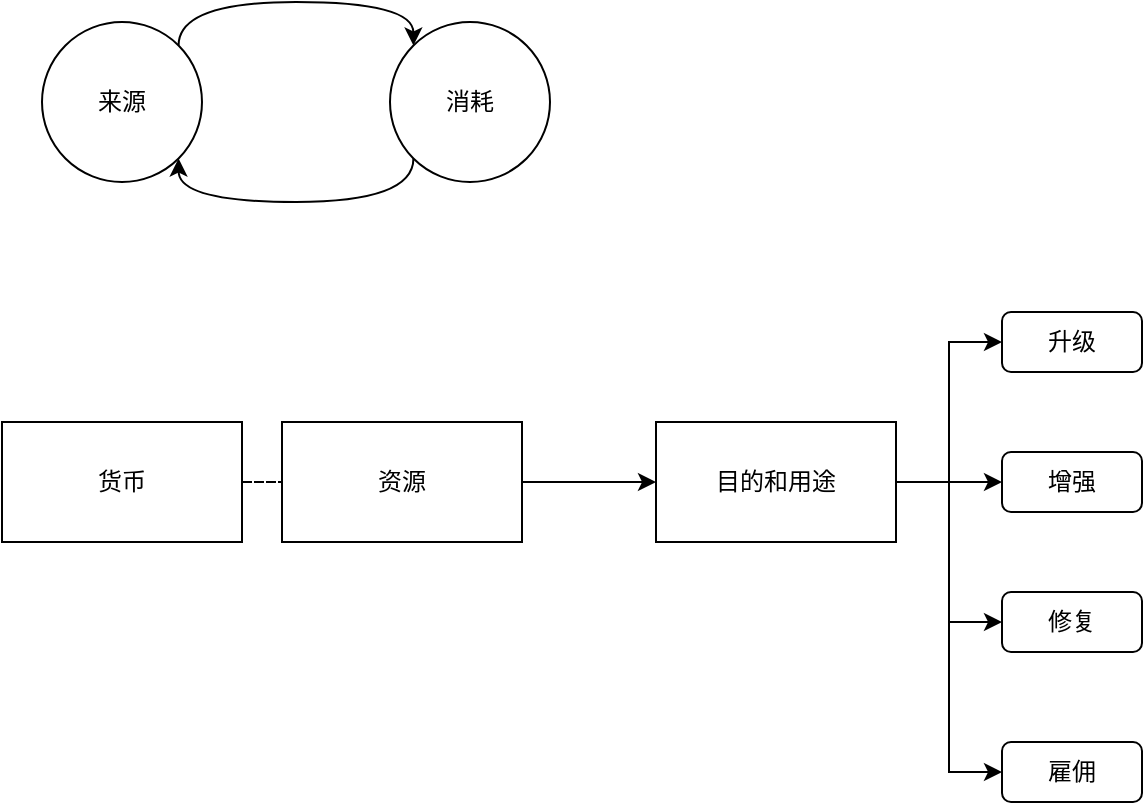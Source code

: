 <mxfile version="22.1.16" type="github">
  <diagram name="第 1 页" id="GztoGZoLDA_IP8yJrQvN">
    <mxGraphModel dx="989" dy="1690" grid="1" gridSize="10" guides="1" tooltips="1" connect="1" arrows="1" fold="1" page="1" pageScale="1" pageWidth="827" pageHeight="1169" math="0" shadow="0">
      <root>
        <mxCell id="0" />
        <mxCell id="1" parent="0" />
        <mxCell id="jYttO9liqktZ8NMW96-u-7" style="edgeStyle=orthogonalEdgeStyle;rounded=0;orthogonalLoop=1;jettySize=auto;html=1;entryX=0;entryY=0.5;entryDx=0;entryDy=0;dashed=1;endArrow=none;endFill=0;" edge="1" parent="1" source="jYttO9liqktZ8NMW96-u-1" target="jYttO9liqktZ8NMW96-u-2">
          <mxGeometry relative="1" as="geometry" />
        </mxCell>
        <mxCell id="jYttO9liqktZ8NMW96-u-1" value="货币" style="rounded=0;whiteSpace=wrap;html=1;" vertex="1" parent="1">
          <mxGeometry x="220" y="170" width="120" height="60" as="geometry" />
        </mxCell>
        <mxCell id="jYttO9liqktZ8NMW96-u-3" style="edgeStyle=orthogonalEdgeStyle;rounded=0;orthogonalLoop=1;jettySize=auto;html=1;exitX=1;exitY=0.5;exitDx=0;exitDy=0;entryX=0;entryY=0.5;entryDx=0;entryDy=0;" edge="1" parent="1" source="jYttO9liqktZ8NMW96-u-2" target="jYttO9liqktZ8NMW96-u-4">
          <mxGeometry relative="1" as="geometry">
            <mxPoint x="560.0" y="220" as="targetPoint" />
            <mxPoint x="480.0" y="250.0" as="sourcePoint" />
          </mxGeometry>
        </mxCell>
        <mxCell id="jYttO9liqktZ8NMW96-u-2" value="资源" style="rounded=0;whiteSpace=wrap;html=1;" vertex="1" parent="1">
          <mxGeometry x="360" y="170" width="120" height="60" as="geometry" />
        </mxCell>
        <mxCell id="jYttO9liqktZ8NMW96-u-14" style="edgeStyle=orthogonalEdgeStyle;rounded=0;orthogonalLoop=1;jettySize=auto;html=1;exitX=1;exitY=0.5;exitDx=0;exitDy=0;entryX=0;entryY=0.5;entryDx=0;entryDy=0;" edge="1" parent="1" source="jYttO9liqktZ8NMW96-u-4" target="jYttO9liqktZ8NMW96-u-16">
          <mxGeometry relative="1" as="geometry">
            <mxPoint x="750.0" y="140" as="targetPoint" />
          </mxGeometry>
        </mxCell>
        <mxCell id="jYttO9liqktZ8NMW96-u-18" style="edgeStyle=orthogonalEdgeStyle;rounded=0;orthogonalLoop=1;jettySize=auto;html=1;exitX=1;exitY=0.5;exitDx=0;exitDy=0;entryX=0;entryY=0.5;entryDx=0;entryDy=0;" edge="1" parent="1" source="jYttO9liqktZ8NMW96-u-4" target="jYttO9liqktZ8NMW96-u-17">
          <mxGeometry relative="1" as="geometry" />
        </mxCell>
        <mxCell id="jYttO9liqktZ8NMW96-u-20" style="edgeStyle=orthogonalEdgeStyle;rounded=0;orthogonalLoop=1;jettySize=auto;html=1;exitX=1;exitY=0.5;exitDx=0;exitDy=0;entryX=0;entryY=0.5;entryDx=0;entryDy=0;" edge="1" parent="1" source="jYttO9liqktZ8NMW96-u-4" target="jYttO9liqktZ8NMW96-u-21">
          <mxGeometry relative="1" as="geometry">
            <mxPoint x="700.0" y="280" as="targetPoint" />
          </mxGeometry>
        </mxCell>
        <mxCell id="jYttO9liqktZ8NMW96-u-22" style="edgeStyle=orthogonalEdgeStyle;rounded=0;orthogonalLoop=1;jettySize=auto;html=1;exitX=1;exitY=0.5;exitDx=0;exitDy=0;entryX=0;entryY=0.5;entryDx=0;entryDy=0;" edge="1" parent="1" source="jYttO9liqktZ8NMW96-u-4" target="jYttO9liqktZ8NMW96-u-23">
          <mxGeometry relative="1" as="geometry">
            <mxPoint x="690.0" y="330" as="targetPoint" />
          </mxGeometry>
        </mxCell>
        <mxCell id="jYttO9liqktZ8NMW96-u-4" value="目的和用途" style="rounded=0;whiteSpace=wrap;html=1;" vertex="1" parent="1">
          <mxGeometry x="547" y="170" width="120" height="60" as="geometry" />
        </mxCell>
        <mxCell id="jYttO9liqktZ8NMW96-u-11" style="edgeStyle=orthogonalEdgeStyle;rounded=0;orthogonalLoop=1;jettySize=auto;html=1;exitX=1;exitY=0;exitDx=0;exitDy=0;entryX=0;entryY=0;entryDx=0;entryDy=0;curved=1;" edge="1" parent="1" source="jYttO9liqktZ8NMW96-u-9" target="jYttO9liqktZ8NMW96-u-10">
          <mxGeometry relative="1" as="geometry">
            <Array as="points">
              <mxPoint x="308" y="-40" />
              <mxPoint x="426" y="-40" />
            </Array>
          </mxGeometry>
        </mxCell>
        <mxCell id="jYttO9liqktZ8NMW96-u-9" value="来源" style="ellipse;whiteSpace=wrap;html=1;aspect=fixed;" vertex="1" parent="1">
          <mxGeometry x="240" y="-30" width="80" height="80" as="geometry" />
        </mxCell>
        <mxCell id="jYttO9liqktZ8NMW96-u-12" style="edgeStyle=orthogonalEdgeStyle;rounded=0;orthogonalLoop=1;jettySize=auto;html=1;exitX=0;exitY=1;exitDx=0;exitDy=0;entryX=1;entryY=1;entryDx=0;entryDy=0;curved=1;" edge="1" parent="1" source="jYttO9liqktZ8NMW96-u-10" target="jYttO9liqktZ8NMW96-u-9">
          <mxGeometry relative="1" as="geometry">
            <Array as="points">
              <mxPoint x="426" y="60" />
              <mxPoint x="308" y="60" />
            </Array>
          </mxGeometry>
        </mxCell>
        <mxCell id="jYttO9liqktZ8NMW96-u-10" value="消耗" style="ellipse;whiteSpace=wrap;html=1;aspect=fixed;" vertex="1" parent="1">
          <mxGeometry x="414" y="-30" width="80" height="80" as="geometry" />
        </mxCell>
        <mxCell id="jYttO9liqktZ8NMW96-u-16" value="升级" style="rounded=1;whiteSpace=wrap;html=1;" vertex="1" parent="1">
          <mxGeometry x="720" y="115" width="70" height="30" as="geometry" />
        </mxCell>
        <mxCell id="jYttO9liqktZ8NMW96-u-17" value="增强" style="rounded=1;whiteSpace=wrap;html=1;" vertex="1" parent="1">
          <mxGeometry x="720" y="185" width="70" height="30" as="geometry" />
        </mxCell>
        <mxCell id="jYttO9liqktZ8NMW96-u-21" value="修复" style="rounded=1;whiteSpace=wrap;html=1;" vertex="1" parent="1">
          <mxGeometry x="720" y="255" width="70" height="30" as="geometry" />
        </mxCell>
        <mxCell id="jYttO9liqktZ8NMW96-u-23" value="雇佣" style="rounded=1;whiteSpace=wrap;html=1;" vertex="1" parent="1">
          <mxGeometry x="720" y="330" width="70" height="30" as="geometry" />
        </mxCell>
      </root>
    </mxGraphModel>
  </diagram>
</mxfile>
